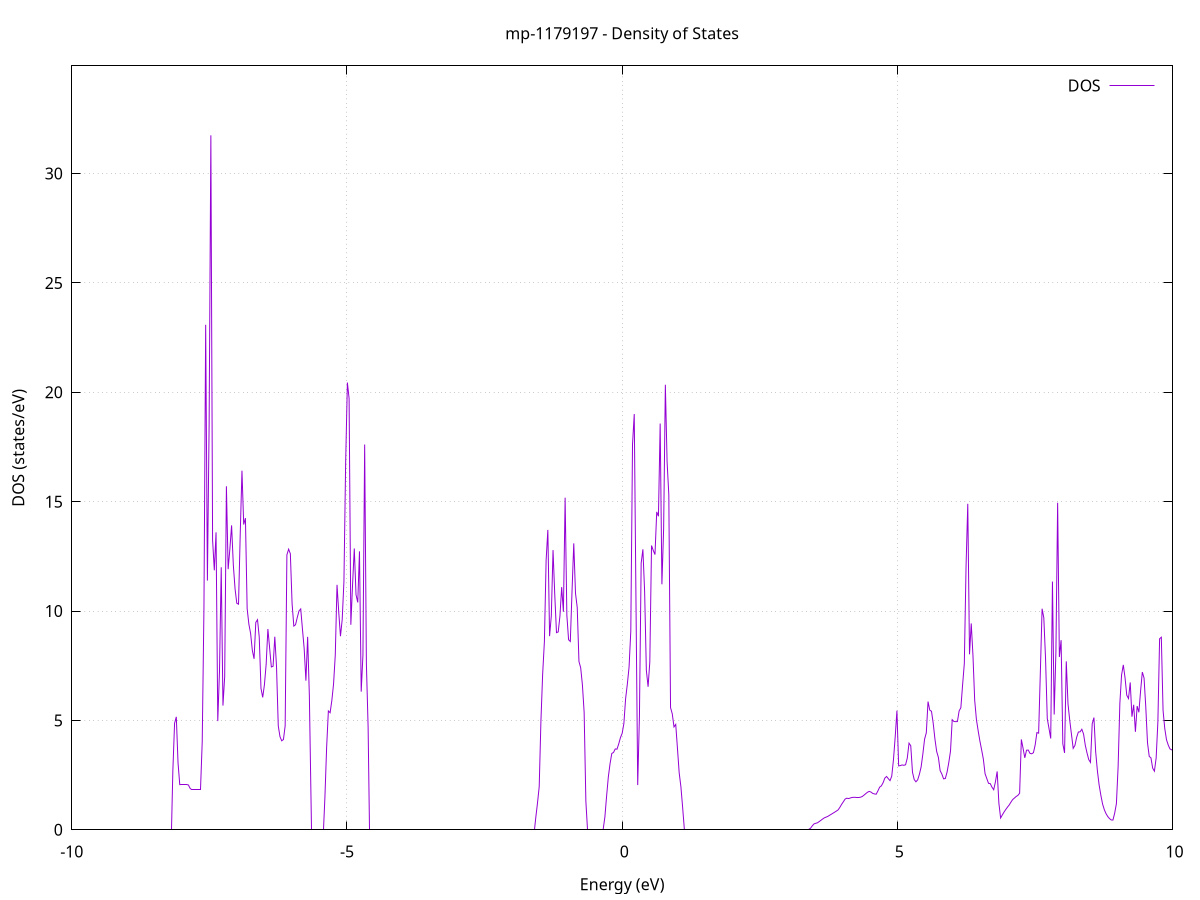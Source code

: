 set title 'mp-1179197 - Density of States'
set xlabel 'Energy (eV)'
set ylabel 'DOS (states/eV)'
set grid
set xrange [-10:10]
set yrange [0:34.921]
set xzeroaxis lt -1
set terminal png size 800,600
set output 'mp-1179197_dos_gnuplot.png'
plot '-' using 1:2 with lines title 'DOS'
-37.240500 0.000000
-37.209100 0.000000
-37.177700 0.000000
-37.146300 0.000000
-37.114900 0.000000
-37.083500 0.000000
-37.052100 0.000000
-37.020700 0.000000
-36.989300 0.000000
-36.957900 0.000000
-36.926500 0.000000
-36.895100 0.000000
-36.863700 0.000000
-36.832300 0.000000
-36.800900 0.000000
-36.769500 0.000000
-36.738100 0.000000
-36.706700 0.000000
-36.675300 0.000000
-36.643900 0.000000
-36.612500 0.000000
-36.581100 0.000000
-36.549700 0.000000
-36.518300 0.000000
-36.486900 0.000000
-36.455500 0.000000
-36.424100 0.000000
-36.392700 0.000000
-36.361300 0.000000
-36.329900 0.000000
-36.298500 0.000000
-36.267100 0.000000
-36.235700 0.000000
-36.204300 0.000000
-36.172900 0.000000
-36.141500 0.000000
-36.110100 0.000000
-36.078700 0.000000
-36.047300 0.000000
-36.015900 0.000000
-35.984500 0.000000
-35.953100 0.000000
-35.921700 0.000000
-35.890300 0.000000
-35.858900 0.000000
-35.827500 0.000000
-35.796100 0.000000
-35.764700 0.000000
-35.733300 0.000000
-35.701900 0.000000
-35.670500 0.000000
-35.639100 0.000000
-35.607700 0.000000
-35.576300 0.000000
-35.544900 0.000000
-35.513500 0.000000
-35.482100 0.000000
-35.450700 0.000000
-35.419300 0.000000
-35.387900 0.000000
-35.356500 0.000000
-35.325100 0.000000
-35.293700 0.000000
-35.262300 0.000000
-35.230900 0.000000
-35.199500 0.000000
-35.168100 0.000000
-35.136700 0.000000
-35.105300 0.000000
-35.073900 0.000000
-35.042500 0.000000
-35.011100 0.000000
-34.979700 0.000000
-34.948300 0.000000
-34.916900 0.000000
-34.885500 0.000000
-34.854100 0.000000
-34.822700 0.000000
-34.791300 0.000000
-34.759900 0.000000
-34.728500 0.000000
-34.697100 0.000000
-34.665700 0.000000
-34.634300 0.000000
-34.602900 0.000000
-34.571500 0.000000
-34.540100 0.000000
-34.508700 0.000000
-34.477300 0.000000
-34.445900 0.000000
-34.414500 0.000000
-34.383100 0.000000
-34.351700 0.000000
-34.320300 0.000000
-34.288900 0.000000
-34.257500 0.000000
-34.226100 0.000000
-34.194700 0.000000
-34.163300 0.000000
-34.131900 0.000000
-34.100500 0.000000
-34.069100 0.000000
-34.037700 0.000000
-34.006300 0.000000
-33.974900 0.000000
-33.943500 0.000000
-33.912100 0.000000
-33.880700 0.000000
-33.849300 0.000000
-33.817900 0.000000
-33.786500 0.000000
-33.755100 0.000000
-33.723700 0.000000
-33.692300 0.000000
-33.660900 0.000000
-33.629500 0.000000
-33.598100 0.000000
-33.566700 0.000000
-33.535300 0.000000
-33.503900 0.000000
-33.472500 0.000000
-33.441100 0.000000
-33.409700 0.000000
-33.378300 0.000000
-33.346900 0.000000
-33.315500 0.000000
-33.284100 0.000000
-33.252700 0.000000
-33.221300 0.000000
-33.189900 0.000000
-33.158500 0.000000
-33.127100 0.000000
-33.095700 0.000000
-33.064300 0.000000
-33.032900 0.000000
-33.001500 0.000000
-32.970100 0.000000
-32.938700 0.000000
-32.907300 0.000000
-32.875900 0.000000
-32.844500 0.000000
-32.813100 0.000000
-32.781700 0.000000
-32.750300 0.000000
-32.718900 0.000000
-32.687500 0.000000
-32.656100 0.000000
-32.624700 0.000000
-32.593300 0.000000
-32.561900 0.000000
-32.530500 0.000000
-32.499100 0.000000
-32.467700 0.000000
-32.436300 0.000000
-32.404900 0.000000
-32.373500 0.000000
-32.342100 0.000000
-32.310700 0.000000
-32.279300 0.000000
-32.247900 0.000000
-32.216500 0.000000
-32.185100 0.000000
-32.153700 0.000000
-32.122300 0.000000
-32.090900 0.000000
-32.059500 0.000000
-32.028100 0.000000
-31.996700 0.000000
-31.965300 0.000000
-31.933900 0.000000
-31.902500 0.000000
-31.871100 0.000000
-31.839700 0.000000
-31.808300 0.000000
-31.776900 0.000000
-31.745500 0.000000
-31.714100 0.000000
-31.682700 0.000000
-31.651300 0.000000
-31.619900 0.000000
-31.588500 0.000000
-31.557100 0.000000
-31.525700 0.000000
-31.494300 0.000000
-31.462900 0.000000
-31.431500 0.000000
-31.400100 0.000000
-31.368700 0.000000
-31.337300 0.000000
-31.305900 0.000000
-31.274500 0.000000
-31.243100 0.000000
-31.211700 0.000000
-31.180300 0.000000
-31.148900 0.000000
-31.117500 0.000000
-31.086100 0.000000
-31.054700 0.000000
-31.023300 0.000000
-30.991900 0.000000
-30.960500 0.000000
-30.929100 0.000000
-30.897700 0.000000
-30.866300 0.000000
-30.834900 0.000000
-30.803500 0.000000
-30.772100 0.000000
-30.740700 0.000000
-30.709300 0.000000
-30.677900 0.000000
-30.646500 0.000000
-30.615100 0.000000
-30.583700 0.000000
-30.552300 0.000000
-30.520900 0.000000
-30.489500 0.000000
-30.458100 0.000000
-30.426700 0.000000
-30.395300 0.000000
-30.363900 0.000000
-30.332500 0.000000
-30.301100 0.000000
-30.269700 0.000000
-30.238300 0.000000
-30.206900 0.000000
-30.175500 0.000000
-30.144100 0.000000
-30.112700 0.000000
-30.081300 0.000000
-30.049900 0.000000
-30.018500 0.000000
-29.987100 0.000000
-29.955700 0.000000
-29.924300 0.000000
-29.892900 0.000000
-29.861500 0.000000
-29.830100 0.000000
-29.798700 0.000000
-29.767300 0.000000
-29.735900 0.000000
-29.704500 0.000000
-29.673100 0.000000
-29.641700 0.000000
-29.610300 0.000000
-29.578900 0.000000
-29.547500 0.000000
-29.516100 0.000000
-29.484700 0.000000
-29.453300 0.000000
-29.421900 0.000000
-29.390500 0.000000
-29.359100 0.000000
-29.327700 0.000000
-29.296300 0.000000
-29.264900 0.000000
-29.233500 0.000000
-29.202100 0.000000
-29.170700 0.000000
-29.139300 0.000000
-29.107900 0.000000
-29.076500 0.000000
-29.045100 0.000000
-29.013700 0.000000
-28.982300 0.000000
-28.950900 0.000000
-28.919500 0.000000
-28.888100 0.000000
-28.856700 0.000000
-28.825300 0.000000
-28.793900 0.000000
-28.762500 0.000000
-28.731100 0.000000
-28.699700 0.000000
-28.668300 0.000000
-28.636900 0.000000
-28.605500 0.000000
-28.574100 0.000000
-28.542700 0.000000
-28.511300 0.000000
-28.479900 0.000000
-28.448500 0.000000
-28.417100 0.000000
-28.385700 0.000000
-28.354300 0.000000
-28.322900 0.000000
-28.291500 0.000000
-28.260100 0.000000
-28.228700 0.000000
-28.197300 0.000000
-28.165900 0.000000
-28.134500 0.000000
-28.103100 0.000000
-28.071700 0.000000
-28.040300 0.000000
-28.008900 0.000000
-27.977500 0.000000
-27.946100 0.000000
-27.914700 0.000000
-27.883300 0.000000
-27.851900 0.000000
-27.820500 0.000000
-27.789100 0.000000
-27.757700 0.000000
-27.726300 0.000000
-27.694900 0.000000
-27.663500 0.000000
-27.632100 0.000000
-27.600700 0.000000
-27.569300 0.000000
-27.537900 0.000000
-27.506500 0.000000
-27.475100 0.000000
-27.443700 0.000000
-27.412300 0.000000
-27.380900 0.000000
-27.349500 0.000000
-27.318100 0.000000
-27.286700 0.000000
-27.255300 0.000000
-27.223900 0.000000
-27.192500 0.000000
-27.161100 0.000000
-27.129700 0.000000
-27.098300 0.000000
-27.066900 0.000000
-27.035500 0.000000
-27.004100 0.000000
-26.972700 0.000000
-26.941300 0.000000
-26.909900 0.000000
-26.878500 0.000000
-26.847100 0.000000
-26.815700 0.000000
-26.784300 0.000000
-26.752900 0.000000
-26.721500 0.000000
-26.690100 0.000000
-26.658700 0.000000
-26.627300 0.000000
-26.595900 0.000000
-26.564500 0.000000
-26.533100 0.000000
-26.501700 0.000000
-26.470300 0.000000
-26.438900 0.000000
-26.407500 0.000000
-26.376100 0.000000
-26.344700 0.000000
-26.313300 0.000000
-26.281900 0.000000
-26.250500 0.000000
-26.219100 0.000000
-26.187700 0.000000
-26.156300 0.000000
-26.124900 0.000000
-26.093500 0.000000
-26.062100 0.000000
-26.030700 0.000000
-25.999300 0.000000
-25.967900 0.000000
-25.936500 0.000000
-25.905100 0.000000
-25.873600 0.000000
-25.842200 0.000000
-25.810800 0.000000
-25.779400 0.000000
-25.748000 0.000000
-25.716600 0.000000
-25.685200 0.000000
-25.653800 0.000000
-25.622400 0.000000
-25.591000 0.000000
-25.559600 0.000000
-25.528200 0.000000
-25.496800 0.000000
-25.465400 0.000000
-25.434000 0.000000
-25.402600 0.000000
-25.371200 0.000000
-25.339800 0.000000
-25.308400 9.558400
-25.277000 42.494800
-25.245600 10.829400
-25.214200 32.147000
-25.182800 29.674900
-25.151400 0.000000
-25.120000 0.000000
-25.088600 0.000000
-25.057200 0.000000
-25.025800 0.000000
-24.994400 0.000000
-24.963000 0.000000
-24.931600 0.000000
-24.900200 0.000000
-24.868800 0.000000
-24.837400 119.514900
-24.806000 0.000000
-24.774600 0.000000
-24.743200 0.000000
-24.711800 0.000000
-24.680400 0.000000
-24.649000 0.000000
-24.617600 0.000000
-24.586200 0.000000
-24.554800 0.000000
-24.523400 0.000000
-24.492000 64.660500
-24.460600 0.000000
-24.429200 0.000000
-24.397800 0.000000
-24.366400 0.000000
-24.335000 0.000000
-24.303600 0.000000
-24.272200 0.000000
-24.240800 0.000000
-24.209400 0.000000
-24.178000 0.000000
-24.146600 0.000000
-24.115200 0.000000
-24.083800 0.000000
-24.052400 0.000000
-24.021000 0.000000
-23.989600 0.000000
-23.958200 0.000000
-23.926800 0.000000
-23.895400 0.000000
-23.864000 0.000000
-23.832600 0.000000
-23.801200 0.000000
-23.769800 0.000000
-23.738400 0.000000
-23.707000 0.000000
-23.675600 0.000000
-23.644200 0.000000
-23.612800 0.000000
-23.581400 0.000000
-23.550000 0.000000
-23.518600 0.000000
-23.487200 0.000000
-23.455800 0.000000
-23.424400 0.000000
-23.393000 0.000000
-23.361600 0.000000
-23.330200 0.000000
-23.298800 0.000000
-23.267400 0.000000
-23.236000 0.000000
-23.204600 0.000000
-23.173200 0.000000
-23.141800 0.000000
-23.110400 0.000000
-23.079000 0.000000
-23.047600 0.000000
-23.016200 0.000000
-22.984800 0.000000
-22.953400 0.000000
-22.922000 0.000000
-22.890600 0.000000
-22.859200 0.000000
-22.827800 0.000000
-22.796400 0.000000
-22.765000 0.000000
-22.733600 0.000000
-22.702200 0.000000
-22.670800 0.000000
-22.639400 0.000000
-22.608000 0.000000
-22.576600 0.000000
-22.545200 0.000000
-22.513800 0.000000
-22.482400 0.000000
-22.451000 0.000000
-22.419600 0.000000
-22.388200 0.000000
-22.356800 0.000000
-22.325400 0.000000
-22.294000 0.000000
-22.262600 0.000000
-22.231200 0.000000
-22.199800 0.000000
-22.168400 0.000000
-22.137000 0.000000
-22.105600 0.000000
-22.074200 0.000000
-22.042800 0.000000
-22.011400 0.000000
-21.980000 0.000000
-21.948600 0.000000
-21.917200 0.000000
-21.885800 0.000000
-21.854400 0.000000
-21.823000 0.000000
-21.791600 0.000000
-21.760200 0.000000
-21.728800 0.000000
-21.697400 0.000000
-21.666000 0.000000
-21.634600 0.000000
-21.603200 0.000000
-21.571800 0.000000
-21.540400 0.000000
-21.509000 0.000000
-21.477600 0.000000
-21.446200 0.000000
-21.414800 0.000000
-21.383400 0.000000
-21.352000 0.000000
-21.320600 0.000000
-21.289200 0.000000
-21.257800 0.000000
-21.226400 0.000000
-21.195000 0.000000
-21.163600 0.000000
-21.132200 0.000000
-21.100800 0.000000
-21.069400 0.000000
-21.038000 0.000000
-21.006600 0.000000
-20.975200 0.000000
-20.943800 0.000000
-20.912400 0.000000
-20.881000 0.000000
-20.849600 0.000000
-20.818200 0.000000
-20.786800 0.000000
-20.755400 0.000000
-20.724000 0.000000
-20.692600 0.000000
-20.661200 0.000000
-20.629800 0.000000
-20.598400 0.000000
-20.567000 0.000000
-20.535600 0.000000
-20.504200 0.000000
-20.472800 0.000000
-20.441400 0.000000
-20.410000 0.000000
-20.378600 0.000000
-20.347200 0.000000
-20.315800 0.000000
-20.284400 0.000000
-20.253000 0.000000
-20.221600 0.000000
-20.190200 0.000000
-20.158800 0.000000
-20.127400 0.000000
-20.096000 0.000000
-20.064600 0.000000
-20.033200 0.000000
-20.001800 0.000000
-19.970400 0.000000
-19.939000 0.000000
-19.907600 0.000000
-19.876200 0.000000
-19.844800 0.000000
-19.813400 0.000000
-19.782000 0.000000
-19.750600 0.000000
-19.719200 0.000000
-19.687800 0.000000
-19.656400 0.000000
-19.625000 0.000000
-19.593600 0.000000
-19.562200 0.000000
-19.530800 0.000000
-19.499400 0.000000
-19.468000 0.000000
-19.436600 0.000000
-19.405200 0.000000
-19.373800 0.000000
-19.342400 0.000000
-19.311000 0.000000
-19.279600 0.000000
-19.248200 0.000000
-19.216800 0.000000
-19.185400 0.000000
-19.154000 0.000000
-19.122600 0.000000
-19.091200 0.000000
-19.059800 0.000000
-19.028400 0.000000
-18.997000 0.000000
-18.965600 0.000000
-18.934200 0.000000
-18.902800 0.000000
-18.871400 0.000000
-18.840000 0.000000
-18.808600 0.000000
-18.777200 0.000000
-18.745800 0.000000
-18.714400 0.000000
-18.683000 0.000000
-18.651600 0.000000
-18.620200 0.000000
-18.588800 0.000000
-18.557400 0.000000
-18.526000 0.000000
-18.494600 0.000000
-18.463200 0.000000
-18.431800 0.000000
-18.400400 0.000000
-18.369000 0.000000
-18.337600 0.000000
-18.306200 0.000000
-18.274800 0.000000
-18.243400 0.000000
-18.212000 0.000000
-18.180600 0.000000
-18.149200 0.000000
-18.117800 0.000000
-18.086400 0.000000
-18.055000 0.000000
-18.023600 0.000000
-17.992200 0.000000
-17.960800 0.000000
-17.929400 0.000000
-17.898000 0.000000
-17.866600 0.000000
-17.835200 0.000000
-17.803800 0.000000
-17.772400 0.000000
-17.741000 0.000000
-17.709600 0.000000
-17.678200 0.000000
-17.646800 0.000000
-17.615400 0.000000
-17.584000 0.000000
-17.552600 0.000000
-17.521200 0.000000
-17.489800 0.000000
-17.458400 0.000000
-17.427000 0.000000
-17.395600 0.000000
-17.364200 0.000000
-17.332800 0.000000
-17.301400 0.000000
-17.270000 0.000000
-17.238600 0.000000
-17.207200 0.000000
-17.175800 0.000000
-17.144400 0.000000
-17.113000 0.000000
-17.081600 0.000000
-17.050200 8.222000
-17.018800 7.727200
-16.987400 2.947100
-16.956000 2.947200
-16.924600 2.947200
-16.893200 2.947300
-16.861800 4.073500
-16.830400 24.261200
-16.799000 24.264500
-16.767600 5.661100
-16.736200 5.661400
-16.704800 14.744400
-16.673400 19.691100
-16.642000 13.754500
-16.610600 28.952800
-16.579200 2.580900
-16.547800 2.580900
-16.516400 2.580900
-16.485000 2.581000
-16.453600 0.000000
-16.422200 0.000000
-16.390800 0.000000
-16.359400 0.000000
-16.328000 0.000000
-16.296600 0.000000
-16.265200 0.000000
-16.233800 0.000000
-16.202400 0.000000
-16.171000 0.000000
-16.139600 0.000000
-16.108200 0.000000
-16.076800 0.000000
-16.045400 0.000000
-16.014000 0.000000
-15.982600 0.000000
-15.951200 0.000000
-15.919800 0.000000
-15.888400 0.000000
-15.857000 0.000000
-15.825600 0.000000
-15.794200 0.000000
-15.762800 0.000000
-15.731400 0.000000
-15.700000 0.000000
-15.668600 0.000000
-15.637200 0.000000
-15.605800 0.000000
-15.574400 0.000000
-15.543000 0.000000
-15.511600 0.000000
-15.480200 0.000000
-15.448800 0.000000
-15.417400 0.000000
-15.386000 0.000000
-15.354600 0.000000
-15.323200 0.000000
-15.291800 0.000000
-15.260400 0.000000
-15.229000 0.000000
-15.197600 0.000000
-15.166200 0.000000
-15.134800 0.000000
-15.103400 0.000000
-15.072000 0.000000
-15.040600 0.000000
-15.009200 0.000000
-14.977800 0.000000
-14.946400 1.522100
-14.915000 3.906400
-14.883600 3.616700
-14.852200 1.936200
-14.820800 1.935800
-14.789400 1.935400
-14.758000 1.935100
-14.726600 1.925800
-14.695200 1.866700
-14.663800 1.789800
-14.632400 1.708600
-14.601000 2.566600
-14.569600 4.255100
-14.538200 6.439000
-14.506800 7.096900
-14.475400 8.001600
-14.444000 7.972600
-14.412500 10.583800
-14.381100 7.826200
-14.349700 8.220500
-14.318300 4.588900
-14.286900 3.736500
-14.255500 8.729700
-14.224100 11.145700
-14.192700 11.151200
-14.161300 11.284900
-14.129900 12.155900
-14.098500 15.283100
-14.067100 20.557500
-14.035700 13.161200
-14.004300 8.980400
-13.972900 15.733500
-13.941500 17.328700
-13.910100 9.683800
-13.878700 3.329300
-13.847300 0.000000
-13.815900 0.000000
-13.784500 0.000000
-13.753100 11.011200
-13.721700 6.583700
-13.690300 5.860900
-13.658900 5.535600
-13.627500 5.334200
-13.596100 5.842000
-13.564700 6.380400
-13.533300 9.687200
-13.501900 4.586400
-13.470500 2.476500
-13.439100 1.274200
-13.407700 0.000000
-13.376300 0.000000
-13.344900 0.000000
-13.313500 0.000000
-13.282100 0.000000
-13.250700 0.000000
-13.219300 0.000000
-13.187900 0.000000
-13.156500 0.000000
-13.125100 0.000000
-13.093700 0.000000
-13.062300 0.000000
-13.030900 0.000000
-12.999500 0.000000
-12.968100 0.000000
-12.936700 0.000000
-12.905300 0.000000
-12.873900 0.000000
-12.842500 0.000000
-12.811100 0.000000
-12.779700 0.000000
-12.748300 0.000000
-12.716900 0.000000
-12.685500 0.000000
-12.654100 0.000000
-12.622700 0.000000
-12.591300 0.000000
-12.559900 0.000000
-12.528500 0.000000
-12.497100 0.000000
-12.465700 0.000000
-12.434300 0.000000
-12.402900 0.000000
-12.371500 0.000000
-12.340100 0.000000
-12.308700 0.000000
-12.277300 0.000000
-12.245900 0.000000
-12.214500 0.000000
-12.183100 0.000000
-12.151700 0.000000
-12.120300 0.000000
-12.088900 0.000000
-12.057500 0.000000
-12.026100 0.000000
-11.994700 0.000000
-11.963300 0.000000
-11.931900 0.000000
-11.900500 0.000000
-11.869100 0.000000
-11.837700 0.000000
-11.806300 0.000000
-11.774900 0.000000
-11.743500 0.000000
-11.712100 0.000000
-11.680700 0.000000
-11.649300 0.000000
-11.617900 0.000000
-11.586500 0.000000
-11.555100 0.000000
-11.523700 0.000000
-11.492300 0.000000
-11.460900 0.000000
-11.429500 0.000000
-11.398100 0.000000
-11.366700 0.000000
-11.335300 0.000000
-11.303900 0.000000
-11.272500 0.000000
-11.241100 0.000000
-11.209700 0.000000
-11.178300 0.000000
-11.146900 0.000000
-11.115500 0.000000
-11.084100 0.000000
-11.052700 0.000000
-11.021300 0.000000
-10.989900 0.000000
-10.958500 0.000000
-10.927100 0.000000
-10.895700 0.000000
-10.864300 0.000000
-10.832900 0.000000
-10.801500 0.000000
-10.770100 0.000000
-10.738700 0.000000
-10.707300 0.000000
-10.675900 0.000000
-10.644500 0.000000
-10.613100 0.000000
-10.581700 0.000000
-10.550300 0.000000
-10.518900 0.000000
-10.487500 0.000000
-10.456100 0.000000
-10.424700 0.000000
-10.393300 0.000000
-10.361900 0.000000
-10.330500 0.000000
-10.299100 0.000000
-10.267700 0.000000
-10.236300 0.000000
-10.204900 0.000000
-10.173500 0.000000
-10.142100 0.000000
-10.110700 0.000000
-10.079300 0.000000
-10.047900 0.000000
-10.016500 0.000000
-9.985100 0.000000
-9.953700 0.000000
-9.922300 0.000000
-9.890900 0.000000
-9.859500 0.000000
-9.828100 0.000000
-9.796700 0.000000
-9.765300 0.000000
-9.733900 0.000000
-9.702500 0.000000
-9.671100 0.000000
-9.639700 0.000000
-9.608300 0.000000
-9.576900 0.000000
-9.545500 0.000000
-9.514100 0.000000
-9.482700 0.000000
-9.451300 0.000000
-9.419900 0.000000
-9.388500 0.000000
-9.357100 0.000000
-9.325700 0.000000
-9.294300 0.000000
-9.262900 0.000000
-9.231500 0.000000
-9.200100 0.000000
-9.168700 0.000000
-9.137300 0.000000
-9.105900 0.000000
-9.074500 0.000000
-9.043100 0.000000
-9.011700 0.000000
-8.980300 0.000000
-8.948900 0.000000
-8.917500 0.000000
-8.886100 0.000000
-8.854700 0.000000
-8.823300 0.000000
-8.791900 0.000000
-8.760500 0.000000
-8.729100 0.000000
-8.697700 0.000000
-8.666300 0.000000
-8.634900 0.000000
-8.603500 0.000000
-8.572100 0.000000
-8.540700 0.000000
-8.509300 0.000000
-8.477900 0.000000
-8.446500 0.000000
-8.415100 0.000000
-8.383700 0.000000
-8.352300 0.000000
-8.320900 0.000000
-8.289500 0.000000
-8.258100 0.000000
-8.226700 0.000000
-8.195300 0.000000
-8.163900 2.684600
-8.132500 4.866800
-8.101100 5.163300
-8.069700 3.064700
-8.038300 2.064100
-8.006900 2.064200
-7.975500 2.064200
-7.944100 2.064300
-7.912700 2.064300
-7.881300 2.048700
-7.849900 1.892100
-7.818500 1.838100
-7.787100 1.838200
-7.755700 1.838200
-7.724300 1.838300
-7.692900 1.838300
-7.661500 1.838400
-7.630100 4.018000
-7.598700 10.126800
-7.567300 23.083800
-7.535900 11.389800
-7.504500 18.546700
-7.473100 31.746300
-7.441700 13.248500
-7.410300 11.862500
-7.378900 13.596000
-7.347500 4.967400
-7.316100 7.270800
-7.284700 12.001000
-7.253300 5.676900
-7.221900 7.005300
-7.190500 15.703800
-7.159100 11.912000
-7.127700 12.839800
-7.096300 13.915000
-7.064900 12.103000
-7.033500 11.015900
-7.002100 10.356300
-6.970700 10.311800
-6.939300 13.534900
-6.907900 16.415600
-6.876500 13.953900
-6.845100 14.247500
-6.813700 10.107500
-6.782300 9.398000
-6.750900 8.975600
-6.719500 8.199700
-6.688100 7.814700
-6.656700 9.479100
-6.625300 9.604400
-6.593900 8.804600
-6.562500 6.469000
-6.531100 6.052300
-6.499700 6.633400
-6.468300 7.570200
-6.436900 9.177700
-6.405500 8.315400
-6.374100 7.443400
-6.342700 7.473800
-6.311300 8.827600
-6.279900 7.449700
-6.248500 4.752400
-6.217100 4.256000
-6.185700 4.066300
-6.154300 4.126300
-6.122900 4.757500
-6.091500 12.568200
-6.060100 12.827800
-6.028700 12.617500
-5.997300 10.343600
-5.965900 9.311600
-5.934500 9.373900
-5.903100 9.705000
-5.871700 10.002900
-5.840300 10.096100
-5.808900 9.172800
-5.777500 8.279800
-5.746100 6.815700
-5.714700 8.821000
-5.683300 6.128500
-5.651900 0.000000
-5.620500 0.000000
-5.589100 0.000000
-5.557700 0.000000
-5.526300 0.000000
-5.494900 0.000000
-5.463500 0.000000
-5.432100 0.000000
-5.400700 1.489700
-5.369300 3.782900
-5.337900 5.431400
-5.306500 5.349800
-5.275100 5.905100
-5.243700 6.666000
-5.212300 7.993900
-5.180900 11.197200
-5.149500 9.944600
-5.118100 8.847700
-5.086700 9.608500
-5.055300 11.342300
-5.023900 16.772200
-4.992500 20.445400
-4.961100 19.710800
-4.929700 9.370100
-4.898300 11.214300
-4.866900 12.857800
-4.835500 10.743200
-4.804100 10.393400
-4.772700 12.729400
-4.741300 6.315300
-4.709900 7.984400
-4.678500 17.611000
-4.647100 7.588100
-4.615700 4.686900
-4.584300 0.000000
-4.552900 0.000000
-4.521500 0.000000
-4.490100 0.000000
-4.458700 0.000000
-4.427300 0.000000
-4.395900 0.000000
-4.364500 0.000000
-4.333100 0.000000
-4.301700 0.000000
-4.270300 0.000000
-4.238900 0.000000
-4.207500 0.000000
-4.176100 0.000000
-4.144700 0.000000
-4.113300 0.000000
-4.081900 0.000000
-4.050500 0.000000
-4.019100 0.000000
-3.987700 0.000000
-3.956300 0.000000
-3.924900 0.000000
-3.893500 0.000000
-3.862100 0.000000
-3.830700 0.000000
-3.799300 0.000000
-3.767900 0.000000
-3.736500 0.000000
-3.705100 0.000000
-3.673700 0.000000
-3.642300 0.000000
-3.610900 0.000000
-3.579500 0.000000
-3.548100 0.000000
-3.516700 0.000000
-3.485300 0.000000
-3.453900 0.000000
-3.422500 0.000000
-3.391100 0.000000
-3.359700 0.000000
-3.328300 0.000000
-3.296900 0.000000
-3.265500 0.000000
-3.234100 0.000000
-3.202700 0.000000
-3.171300 0.000000
-3.139900 0.000000
-3.108500 0.000000
-3.077100 0.000000
-3.045700 0.000000
-3.014300 0.000000
-2.982900 0.000000
-2.951400 0.000000
-2.920000 0.000000
-2.888600 0.000000
-2.857200 0.000000
-2.825800 0.000000
-2.794400 0.000000
-2.763000 0.000000
-2.731600 0.000000
-2.700200 0.000000
-2.668800 0.000000
-2.637400 0.000000
-2.606000 0.000000
-2.574600 0.000000
-2.543200 0.000000
-2.511800 0.000000
-2.480400 0.000000
-2.449000 0.000000
-2.417600 0.000000
-2.386200 0.000000
-2.354800 0.000000
-2.323400 0.000000
-2.292000 0.000000
-2.260600 0.000000
-2.229200 0.000000
-2.197800 0.000000
-2.166400 0.000000
-2.135000 0.000000
-2.103600 0.000000
-2.072200 0.000000
-2.040800 0.000000
-2.009400 0.000000
-1.978000 0.000000
-1.946600 0.000000
-1.915200 0.000000
-1.883800 0.000000
-1.852400 0.000000
-1.821000 0.000000
-1.789600 0.000000
-1.758200 0.000000
-1.726800 0.000000
-1.695400 0.000000
-1.664000 0.000000
-1.632600 0.000000
-1.601200 0.000000
-1.569800 0.548200
-1.538400 1.217300
-1.507000 1.969800
-1.475600 4.982700
-1.444200 7.129000
-1.412800 8.598600
-1.381400 12.311500
-1.350000 13.708700
-1.318600 8.851400
-1.287200 9.774600
-1.255800 12.786300
-1.224400 10.747900
-1.193000 9.011700
-1.161600 9.044600
-1.130200 9.773900
-1.098800 11.092300
-1.067400 9.964400
-1.036000 15.182900
-1.004600 9.804300
-0.973200 8.685900
-0.941800 8.606500
-0.910400 10.920200
-0.879000 13.095000
-0.847600 10.813900
-0.816200 10.160300
-0.784800 7.695800
-0.753400 7.407500
-0.722000 6.622900
-0.690600 5.368700
-0.659200 1.301500
-0.627800 0.000000
-0.596400 0.000000
-0.565000 0.000000
-0.533600 0.000000
-0.502200 0.000000
-0.470800 0.000000
-0.439400 0.000000
-0.408000 0.000000
-0.376600 0.000000
-0.345200 0.013200
-0.313800 0.581000
-0.282400 1.543000
-0.251000 2.416700
-0.219600 3.023400
-0.188200 3.487700
-0.156800 3.535100
-0.125400 3.696000
-0.094000 3.683600
-0.062600 3.920900
-0.031200 4.209700
0.000200 4.407800
0.031600 4.857700
0.063000 5.994400
0.094400 6.659900
0.125800 7.438900
0.157200 9.080100
0.188600 17.623800
0.220000 19.004700
0.251400 10.421800
0.282800 2.042400
0.314200 5.198600
0.345600 12.189000
0.377000 12.820400
0.408400 10.891200
0.439800 7.294200
0.471200 6.538500
0.502600 7.668400
0.534000 12.994100
0.565400 12.768600
0.596800 12.580900
0.628200 14.532200
0.659600 14.330000
0.691000 18.571900
0.722400 11.222100
0.753800 13.763200
0.785200 20.345700
0.816600 16.824500
0.848000 15.323300
0.879400 5.585400
0.910800 5.298900
0.942200 4.701800
0.973600 4.816500
1.005000 3.717900
1.036400 2.603700
1.067800 1.964500
1.099200 1.019500
1.130600 0.015200
1.162000 0.000000
1.193400 0.000000
1.224800 0.000000
1.256200 0.000000
1.287600 0.000000
1.319000 0.000000
1.350400 0.000000
1.381800 0.000000
1.413200 0.000000
1.444600 0.000000
1.476000 0.000000
1.507400 0.000000
1.538800 0.000000
1.570200 0.000000
1.601600 0.000000
1.633000 0.000000
1.664400 0.000000
1.695800 0.000000
1.727200 0.000000
1.758600 0.000000
1.790000 0.000000
1.821400 0.000000
1.852800 0.000000
1.884200 0.000000
1.915600 0.000000
1.947000 0.000000
1.978400 0.000000
2.009800 0.000000
2.041200 0.000000
2.072600 0.000000
2.104000 0.000000
2.135400 0.000000
2.166800 0.000000
2.198200 0.000000
2.229600 0.000000
2.261000 0.000000
2.292400 0.000000
2.323800 0.000000
2.355200 0.000000
2.386600 0.000000
2.418000 0.000000
2.449400 0.000000
2.480800 0.000000
2.512200 0.000000
2.543600 0.000000
2.575000 0.000000
2.606400 0.000000
2.637800 0.000000
2.669200 0.000000
2.700600 0.000000
2.732000 0.000000
2.763400 0.000000
2.794800 0.000000
2.826200 0.000000
2.857600 0.000000
2.889000 0.000000
2.920400 0.000000
2.951800 0.000000
2.983200 0.000000
3.014600 0.000000
3.046000 0.000000
3.077400 0.000000
3.108800 0.000000
3.140200 0.000000
3.171600 0.000000
3.203000 0.000000
3.234400 0.000000
3.265800 0.000000
3.297200 0.000000
3.328600 0.000000
3.360000 0.000000
3.391400 0.000000
3.422800 0.069700
3.454200 0.178500
3.485600 0.268200
3.517000 0.294400
3.548400 0.319100
3.579800 0.373800
3.611200 0.432000
3.642600 0.491300
3.674000 0.544800
3.705400 0.578200
3.736800 0.612000
3.768200 0.660900
3.799600 0.708900
3.831000 0.757400
3.862400 0.806600
3.893800 0.856400
3.925200 0.910600
3.956600 1.028200
3.988000 1.164200
4.019400 1.279500
4.050800 1.403000
4.082200 1.443500
4.113600 1.426600
4.145000 1.452300
4.176400 1.476700
4.207800 1.484500
4.239200 1.482700
4.270600 1.473400
4.302000 1.476800
4.333400 1.490000
4.364800 1.524800
4.396200 1.586900
4.427600 1.653700
4.459000 1.717400
4.490400 1.754200
4.521800 1.723200
4.553200 1.662200
4.584600 1.637900
4.616000 1.625800
4.647400 1.777800
4.678800 1.950000
4.710200 2.007100
4.741600 2.152100
4.773000 2.361000
4.804400 2.437300
4.835800 2.338100
4.867200 2.246200
4.898600 2.451700
4.930000 3.206400
4.961400 4.241200
4.992800 5.444700
5.024200 2.920400
5.055600 2.935300
5.087000 2.963700
5.118400 2.947800
5.149800 2.971100
5.181200 3.280300
5.212600 3.959500
5.244000 3.842500
5.275400 2.634300
5.306800 2.295200
5.338200 2.193900
5.369600 2.281300
5.401000 2.536300
5.432400 2.871100
5.463800 3.460600
5.495200 4.139300
5.526600 4.433400
5.558000 5.860500
5.589400 5.470000
5.620800 5.416900
5.652200 4.866100
5.683600 4.142000
5.715000 3.580200
5.746400 3.306700
5.777800 2.703100
5.809200 2.547300
5.840600 2.328200
5.872000 2.343300
5.903400 2.631500
5.934800 3.068200
5.966200 3.594600
5.997600 5.032400
6.029000 4.949900
6.060400 4.942100
6.091800 4.947100
6.123200 5.436200
6.154600 5.580000
6.186000 6.620600
6.217400 7.600000
6.248800 12.039200
6.280200 14.901300
6.311600 8.021200
6.343000 9.434500
6.374400 7.968700
6.405800 5.921700
6.437200 5.040500
6.468600 4.529100
6.500000 4.061800
6.531400 3.658400
6.562800 3.235800
6.594200 2.565700
6.625600 2.342300
6.657000 2.123200
6.688400 2.110000
6.719800 1.947400
6.751200 1.830000
6.782600 2.190000
6.814000 2.667900
6.845400 1.215200
6.876800 0.538100
6.908200 0.679300
6.939600 0.812700
6.971000 0.930200
7.002400 1.038200
7.033800 1.138300
7.065200 1.266400
7.096600 1.383000
7.128000 1.449900
7.159400 1.521600
7.190800 1.572100
7.222200 1.671100
7.253600 4.130800
7.285000 3.723900
7.316400 3.287900
7.347800 3.636900
7.379200 3.644400
7.410600 3.492400
7.442000 3.473100
7.473400 3.525100
7.504800 3.878300
7.536200 4.443300
7.567600 4.416100
7.599000 7.218500
7.630400 10.106000
7.661800 9.689500
7.693200 7.830000
7.724600 5.079700
7.756000 4.633800
7.787400 4.172600
7.818800 11.347700
7.850200 5.267700
7.881600 8.139700
7.913000 14.951300
7.944400 7.898300
7.975800 8.667600
8.007200 3.928700
8.038600 3.513100
8.070000 7.699500
8.101400 5.753000
8.132800 5.002600
8.164200 4.363100
8.195600 3.720000
8.227000 3.855300
8.258400 4.224200
8.289800 4.469700
8.321200 4.477200
8.352600 4.595600
8.384000 4.375600
8.415400 3.867200
8.446800 3.509800
8.478200 3.209400
8.509700 3.079100
8.541100 4.842300
8.572500 5.129300
8.603900 3.567400
8.635300 2.697500
8.666700 2.049500
8.698100 1.580100
8.729500 1.176700
8.760900 0.919600
8.792300 0.736000
8.823700 0.605700
8.855100 0.513000
8.886500 0.447800
8.917900 0.445300
8.949300 0.758000
8.980700 1.193500
9.012100 2.892200
9.043500 5.780000
9.074900 7.081600
9.106300 7.537300
9.137700 6.947500
9.169100 6.149700
9.200500 5.998400
9.231900 6.735600
9.263300 5.167700
9.294700 5.713600
9.326100 4.478700
9.357500 5.655800
9.388900 5.370700
9.420300 6.348400
9.451700 7.210300
9.483100 6.938800
9.514500 5.613200
9.545900 3.973300
9.577300 3.355300
9.608700 3.284100
9.640100 2.815100
9.671500 2.677900
9.702900 3.280400
9.734300 4.926700
9.765700 8.731700
9.797100 8.802400
9.828500 5.453800
9.859900 4.620700
9.891300 4.111400
9.922700 3.872600
9.954100 3.695600
9.985500 3.656900
10.016900 3.598900
10.048300 4.040300
10.079700 4.486900
10.111100 7.938200
10.142500 8.001400
10.173900 7.477200
10.205300 7.649800
10.236700 7.595100
10.268100 7.503100
10.299500 7.894500
10.330900 9.852700
10.362300 5.313600
10.393700 5.274300
10.425100 4.978000
10.456500 4.727200
10.487900 4.529500
10.519300 4.371600
10.550700 4.178900
10.582100 4.577300
10.613500 4.837500
10.644900 4.881000
10.676300 4.773200
10.707700 4.526200
10.739100 4.230600
10.770500 3.805400
10.801900 3.443700
10.833300 3.303900
10.864700 3.212300
10.896100 3.265700
10.927500 3.413900
10.958900 3.542900
10.990300 3.665000
11.021700 3.853000
11.053100 4.151100
11.084500 4.306500
11.115900 4.464000
11.147300 4.475100
11.178700 4.469000
11.210100 4.474200
11.241500 4.450300
11.272900 4.579400
11.304300 4.137600
11.335700 3.814300
11.367100 3.487100
11.398500 3.292100
11.429900 3.193900
11.461300 3.131300
11.492700 3.128000
11.524100 2.947800
11.555500 2.894100
11.586900 3.093500
11.618300 3.130900
11.649700 2.917000
11.681100 2.651900
11.712500 2.426900
11.743900 2.212200
11.775300 2.054000
11.806700 1.970500
11.838100 1.939200
11.869500 1.918700
11.900900 2.043300
11.932300 2.375300
11.963700 2.678100
11.995100 1.909800
12.026500 2.322200
12.057900 3.122100
12.089300 3.447100
12.120700 2.336100
12.152100 2.308000
12.183500 3.195500
12.214900 3.192000
12.246300 3.857700
12.277700 6.423700
12.309100 6.927600
12.340500 7.557300
12.371900 6.542300
12.403300 5.376500
12.434700 4.807200
12.466100 4.757800
12.497500 4.777300
12.528900 4.327300
12.560300 4.030800
12.591700 3.784400
12.623100 5.947000
12.654500 6.959200
12.685900 5.648400
12.717300 5.151900
12.748700 5.375500
12.780100 5.981800
12.811500 6.461000
12.842900 5.597100
12.874300 5.356200
12.905700 5.190800
12.937100 5.514600
12.968500 6.145900
12.999900 6.154000
13.031300 5.510700
13.062700 5.096900
13.094100 4.531200
13.125500 3.980600
13.156900 3.633800
13.188300 3.478800
13.219700 3.192400
13.251100 2.934500
13.282500 2.916300
13.313900 2.964700
13.345300 3.142500
13.376700 3.298500
13.408100 3.277900
13.439500 3.527900
13.470900 3.887300
13.502300 4.270600
13.533700 4.895000
13.565100 4.904500
13.596500 4.822100
13.627900 4.530600
13.659300 4.365900
13.690700 4.200400
13.722100 3.928200
13.753500 4.042100
13.784900 3.344100
13.816300 2.932900
13.847700 3.054000
13.879100 3.555700
13.910500 3.449600
13.941900 3.311800
13.973300 3.292600
14.004700 3.384700
14.036100 3.569500
14.067500 3.084200
14.098900 3.358600
14.130300 3.494200
14.161700 3.544100
14.193100 3.434900
14.224500 3.477500
14.255900 3.552700
14.287300 3.594700
14.318700 3.665200
14.350100 3.715700
14.381500 3.729600
14.412900 3.636300
14.444300 3.535700
14.475700 3.486700
14.507100 3.350100
14.538500 3.272800
14.569900 3.260100
14.601300 3.265800
14.632700 3.263700
14.664100 3.215000
14.695500 3.159700
14.726900 3.216300
14.758300 3.092500
14.789700 2.986200
14.821100 2.972500
14.852500 3.070700
14.883900 3.165400
14.915300 3.248100
14.946700 3.342100
14.978100 3.443100
15.009500 3.540000
15.040900 3.636000
15.072300 3.757400
15.103700 3.979700
15.135100 4.180400
15.166500 4.075100
15.197900 4.245000
15.229300 4.476200
15.260700 4.737500
15.292100 5.034500
15.323500 5.223900
15.354900 5.753700
15.386300 5.453300
15.417700 5.617600
15.449100 5.918100
15.480500 5.853400
15.511900 5.978600
15.543300 6.180700
15.574700 6.285400
15.606100 5.807100
15.637500 5.841500
15.668900 6.297800
15.700300 6.644200
15.731700 6.616400
15.763100 6.758200
15.794500 6.572500
15.825900 6.408400
15.857300 6.079100
15.888700 5.710300
15.920100 5.386100
15.951500 4.919700
15.982900 4.580500
16.014300 4.944000
16.045700 4.656200
16.077100 4.461600
16.108500 3.940800
16.139900 3.793300
16.171300 3.604600
16.202700 3.492100
16.234100 3.455000
16.265500 3.431800
16.296900 3.479000
16.328300 3.798400
16.359700 4.124900
16.391100 4.820900
16.422500 5.146600
16.453900 5.253000
16.485300 5.184100
16.516700 5.926600
16.548100 5.313700
16.579500 4.143400
16.610900 2.662200
16.642300 3.340100
16.673700 4.011200
16.705100 4.077400
16.736500 4.330800
16.767900 4.330000
16.799300 3.721400
16.830700 3.942900
16.862100 5.228900
16.893500 5.434300
16.924900 5.446500
16.956300 5.298500
16.987700 5.050800
17.019100 6.248300
17.050500 5.292600
17.081900 5.562500
17.113300 5.915900
17.144700 5.542100
17.176100 4.809200
17.207500 4.702600
17.238900 4.542200
17.270300 4.601900
17.301700 4.772100
17.333100 5.265100
17.364500 4.599900
17.395900 4.525500
17.427300 4.431400
17.458700 4.419900
17.490100 4.666900
17.521500 4.496400
17.552900 4.744400
17.584300 4.958000
17.615700 5.073600
17.647100 5.217100
17.678500 5.009600
17.709900 4.945000
17.741300 5.307900
17.772700 6.797900
17.804100 7.171500
17.835500 7.518300
17.866900 7.404100
17.898300 7.617900
17.929700 7.985500
17.961100 8.026800
17.992500 7.420200
18.023900 6.505700
18.055300 6.310400
18.086700 6.469900
18.118100 6.791800
18.149500 6.937000
18.180900 6.908800
18.212300 6.640600
18.243700 6.250200
18.275100 5.622600
18.306500 5.201800
18.337900 4.526000
18.369300 4.398800
18.400700 4.239100
18.432100 4.290300
18.463500 4.368400
18.494900 4.578900
18.526300 5.015300
18.557700 5.539600
18.589100 5.727400
18.620500 5.695800
18.651900 5.347300
18.683300 5.406300
18.714700 4.487200
18.746100 4.287100
18.777500 4.343400
18.808900 4.637600
18.840300 5.083300
18.871700 4.953600
18.903100 4.742300
18.934500 4.213600
18.965900 4.132800
18.997300 3.829300
19.028700 3.734200
19.060100 3.805100
19.091500 4.014600
19.122900 4.321100
19.154300 6.989900
19.185700 5.691300
19.217100 5.334500
19.248500 4.843900
19.279900 4.514400
19.311300 4.323100
19.342700 4.143500
19.374100 4.118200
19.405500 4.254300
19.436900 4.264700
19.468300 4.491700
19.499700 4.966400
19.531100 5.323000
19.562500 5.310500
19.593900 5.145200
19.625300 5.204300
19.656700 5.186800
19.688100 4.987600
19.719500 4.401300
19.750900 3.933900
19.782300 3.539100
19.813700 3.819200
19.845100 4.636100
19.876500 3.676100
19.907900 3.523500
19.939300 3.491200
19.970700 3.867900
20.002200 3.777900
20.033600 4.160400
20.065000 4.222200
20.096400 4.192500
20.127800 4.415400
20.159200 4.541700
20.190600 4.565400
20.222000 4.584500
20.253400 4.698200
20.284800 5.426400
20.316200 6.400200
20.347600 6.107000
20.379000 5.656000
20.410400 5.612900
20.441800 5.868800
20.473200 6.213000
20.504600 6.700100
20.536000 7.408000
20.567400 6.609200
20.598800 6.714000
20.630200 7.621700
20.661600 8.337100
20.693000 9.013300
20.724400 6.828000
20.755800 5.836800
20.787200 5.033100
20.818600 4.995900
20.850000 5.168800
20.881400 5.396200
20.912800 5.854100
20.944200 7.115100
20.975600 7.094800
21.007000 7.007200
21.038400 6.891700
21.069800 6.595200
21.101200 6.502100
21.132600 6.297500
21.164000 7.021300
21.195400 6.284600
21.226800 5.775800
21.258200 5.741300
21.289600 5.593600
21.321000 5.398300
21.352400 5.442200
21.383800 5.744000
21.415200 5.942700
21.446600 6.201900
21.478000 6.430800
21.509400 6.636800
21.540800 6.842300
21.572200 7.436600
21.603600 7.988400
21.635000 9.406100
21.666400 8.815400
21.697800 7.779900
21.729200 7.425900
21.760600 7.034200
21.792000 6.694800
21.823400 5.658900
21.854800 5.441700
21.886200 5.176400
21.917600 4.539600
21.949000 4.393400
21.980400 4.362300
22.011800 3.907000
22.043200 3.660500
22.074600 3.347900
22.106000 3.031500
22.137400 2.717300
22.168800 2.770300
22.200200 2.241400
22.231600 1.825900
22.263000 1.554000
22.294400 1.220300
22.325800 0.862700
22.357200 0.571100
22.388600 0.207900
22.420000 0.119900
22.451400 0.099200
22.482800 0.081300
22.514200 0.064900
22.545600 0.050000
22.577000 0.036700
22.608400 0.024900
22.639800 0.014700
22.671200 0.006000
22.702600 0.000100
22.734000 0.000000
22.765400 0.000000
22.796800 0.000000
22.828200 0.000000
22.859600 0.000000
22.891000 0.000000
22.922400 0.000000
22.953800 0.000000
22.985200 0.000000
23.016600 0.000000
23.048000 0.000000
23.079400 0.000000
23.110800 0.000000
23.142200 0.000000
23.173600 0.000000
23.205000 0.000000
23.236400 0.000000
23.267800 0.000000
23.299200 0.000000
23.330600 0.000000
23.362000 0.000000
23.393400 0.000000
23.424800 0.000000
23.456200 0.000000
23.487600 0.000000
23.519000 0.000000
23.550400 0.000000
23.581800 0.000000
23.613200 0.000000
23.644600 0.000000
23.676000 0.000000
23.707400 0.000000
23.738800 0.000000
23.770200 0.000000
23.801600 0.000000
23.833000 0.000000
23.864400 0.000000
23.895800 0.000000
23.927200 0.000000
23.958600 0.000000
23.990000 0.000000
24.021400 0.000000
24.052800 0.000000
24.084200 0.000000
24.115600 0.000000
24.147000 0.000000
24.178400 0.000000
24.209800 0.000000
24.241200 0.000000
24.272600 0.000000
24.304000 0.000000
24.335400 0.000000
24.366800 0.000000
24.398200 0.000000
24.429600 0.000000
24.461000 0.000000
24.492400 0.000000
24.523800 0.000000
24.555200 0.000000
24.586600 0.000000
24.618000 0.000000
24.649400 0.000000
24.680800 0.000000
24.712200 0.000000
24.743600 0.000000
24.775000 0.000000
24.806400 0.000000
24.837800 0.000000
24.869200 0.000000
24.900600 0.000000
24.932000 0.000000
24.963400 0.000000
24.994800 0.000000
25.026200 0.000000
25.057600 0.000000
25.089000 0.000000
25.120400 0.000000
25.151800 0.000000
25.183200 0.000000
25.214600 0.000000
25.246000 0.000000
25.277400 0.000000
25.308800 0.000000
25.340200 0.000000
25.371600 0.000000
25.403000 0.000000
25.434400 0.000000
25.465800 0.000000
25.497200 0.000000
25.528600 0.000000
25.560000 0.000000
e
